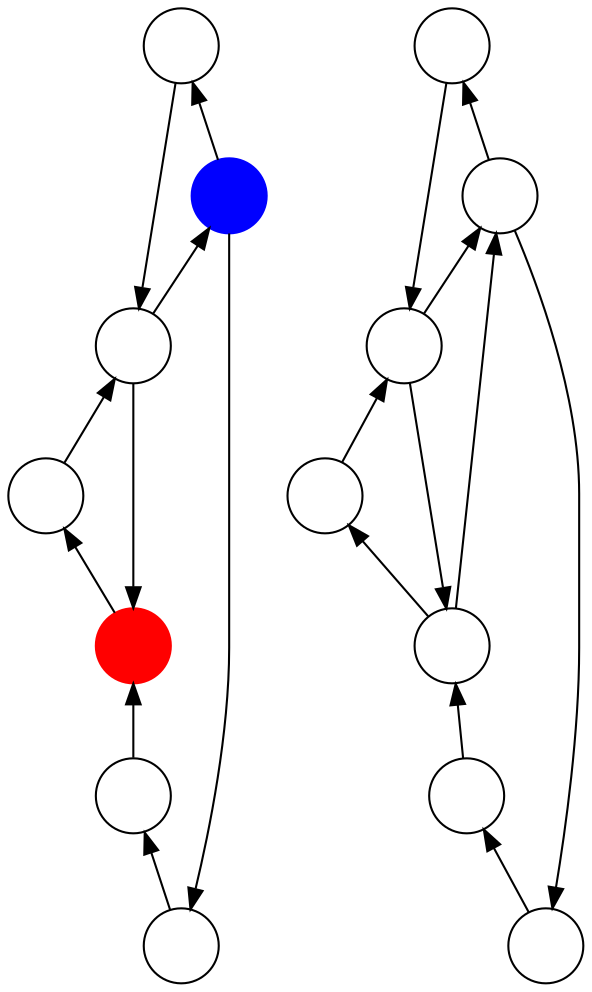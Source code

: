  digraph 4.20 {
 rankdir=LR;
 orientation=landscape;
 size = 10;
 fontname="helvetica";

a1 [shape=circle, label=""];
a2 [shape=circle, label=""];
a3 [shape=circle, label=""];
a4 [shape=circle, label=""];
a5 [shape=circle, label=""];
a6 [shape=circle, label=""];
a7 [shape=circle, label=""];
b1 [shape=circle, label=""];
b2 [shape=circle, label=""];
b3 [shape=circle, label="", style="filled", color="red"];
b4 [shape=circle, label=""];
b5 [shape=circle, label=""];
b6 [shape=circle, label=""];
b7 [shape=circle, label="", style="filled", color="blue"];

subgraph a { 
a1 -> a2;
a2 -> a3;
a3 -> a4;
a3 -> a7;
a4 -> a5;
a5 -> a3;
a5 -> a7;
a7 -> a6;
a6 -> a5;
a7 -> a1;
}

subgraph b { 
b1 -> b2;
b2 -> b3;
b3 -> b4;
b4 -> b5;
b5 -> b3;
b5 -> b7;
b7 -> b6;
b6 -> b5;
b7 -> b1;
}

 }
